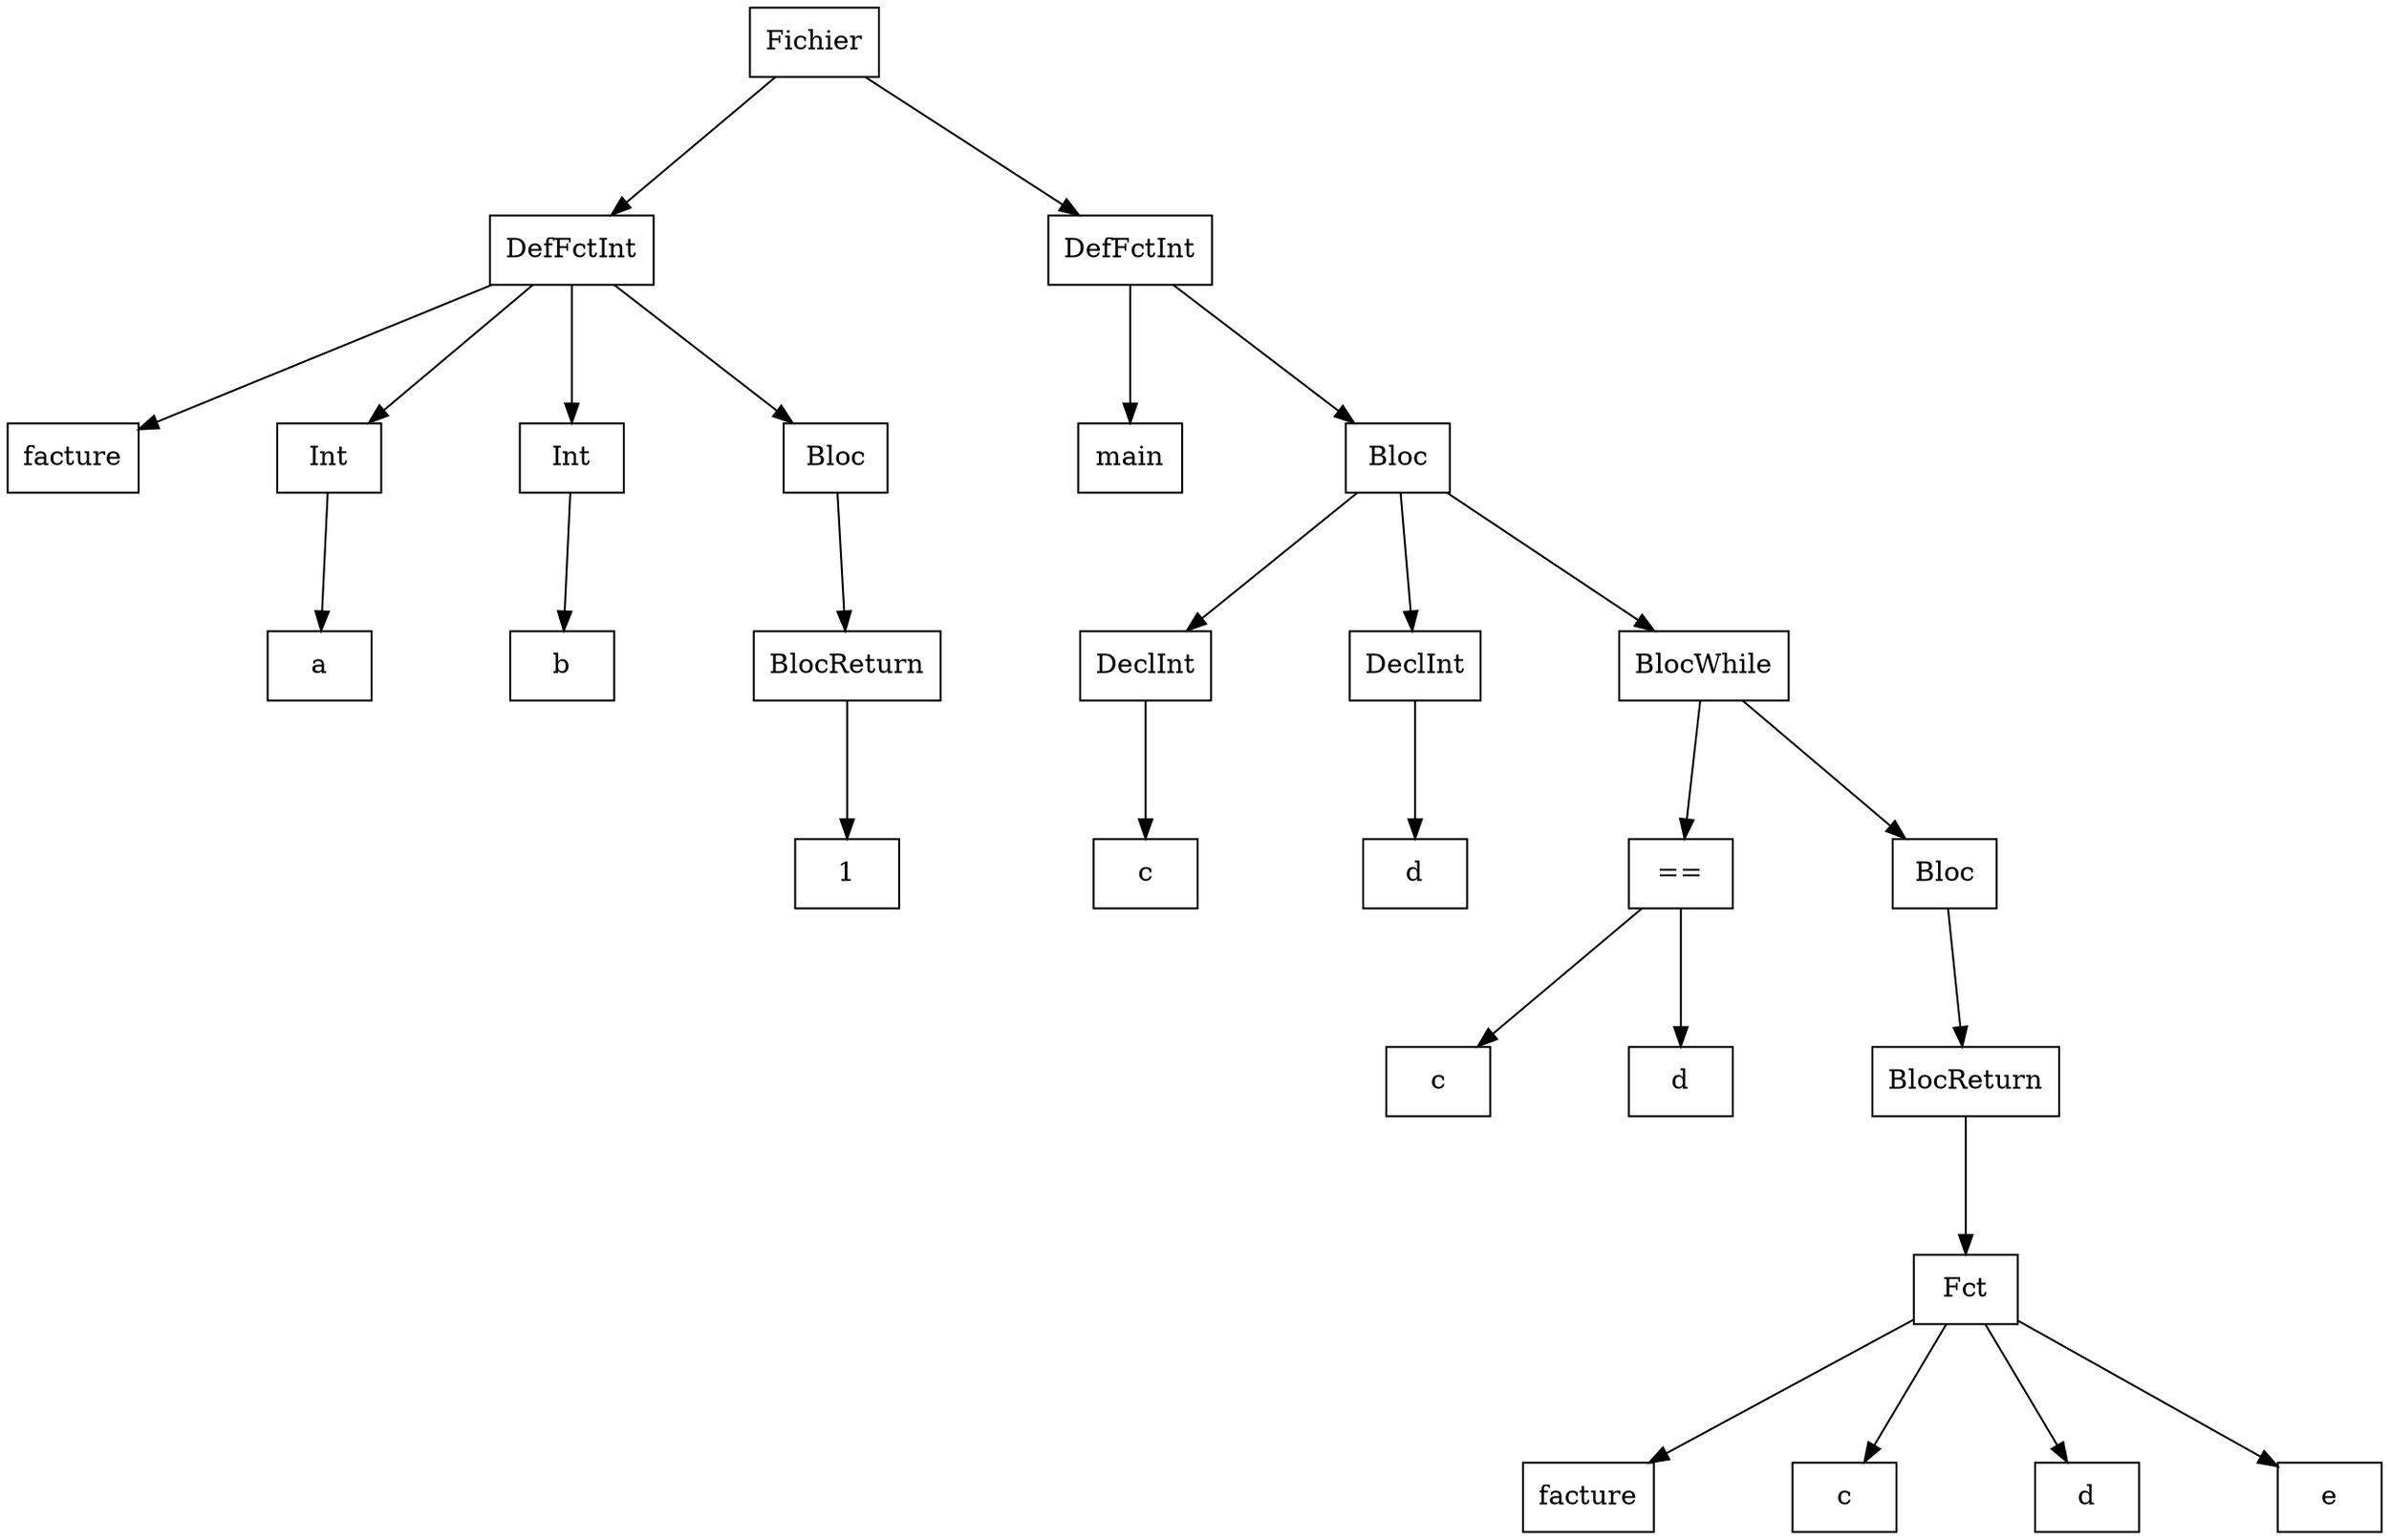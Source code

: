 digraph "ast"{

	nodesep=1;
	ranksep=1;

	N0 [label="Fichier", shape="box"];
	N1 [label="DefFctInt", shape="box"];
	N2 [label="facture", shape="box"];
	N3 [label="Int", shape="box"];
	N4 [label="a", shape="box"];
	N5 [label="Int", shape="box"];
	N6 [label="b", shape="box"];
	N7 [label="Bloc", shape="box"];
	N8 [label="BlocReturn", shape="box"];
	N9 [label="1", shape="box"];
	N10 [label="DefFctInt", shape="box"];
	N11 [label="main", shape="box"];
	N12 [label="Bloc", shape="box"];
	N13 [label="DeclInt", shape="box"];
	N14 [label="c", shape="box"];
	N15 [label="DeclInt", shape="box"];
	N16 [label="d", shape="box"];
	N17 [label="BlocWhile", shape="box"];
	N18 [label="==", shape="box"];
	N19 [label="c", shape="box"];
	N20 [label="d", shape="box"];
	N21 [label="Bloc", shape="box"];
	N22 [label="BlocReturn", shape="box"];
	N23 [label="Fct", shape="box"];
	N24 [label="facture", shape="box"];
	N25 [label="c", shape="box"];
	N26 [label="d", shape="box"];
	N27 [label="e", shape="box"];

	N1 -> N2; 
	N3 -> N4; 
	N1 -> N3; 
	N5 -> N6; 
	N1 -> N5; 
	N8 -> N9; 
	N7 -> N8; 
	N1 -> N7; 
	N0 -> N1; 
	N10 -> N11; 
	N13 -> N14; 
	N12 -> N13; 
	N15 -> N16; 
	N12 -> N15; 
	N18 -> N19; 
	N18 -> N20; 
	N17 -> N18; 
	N23 -> N24; 
	N23 -> N25; 
	N23 -> N26; 
	N23 -> N27; 
	N22 -> N23; 
	N21 -> N22; 
	N17 -> N21; 
	N12 -> N17; 
	N10 -> N12; 
	N0 -> N10; 
}
